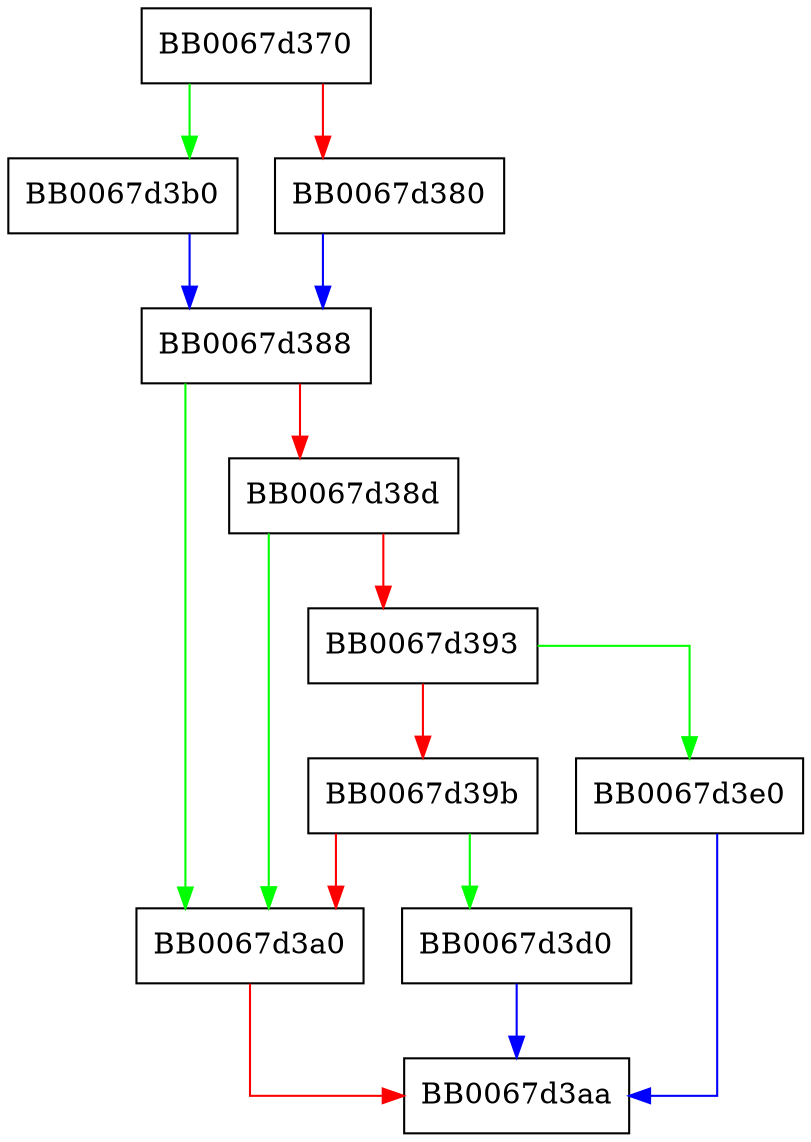 digraph X509_time_adj {
  node [shape="box"];
  graph [splines=ortho];
  BB0067d370 -> BB0067d3b0 [color="green"];
  BB0067d370 -> BB0067d380 [color="red"];
  BB0067d380 -> BB0067d388 [color="blue"];
  BB0067d388 -> BB0067d3a0 [color="green"];
  BB0067d388 -> BB0067d38d [color="red"];
  BB0067d38d -> BB0067d3a0 [color="green"];
  BB0067d38d -> BB0067d393 [color="red"];
  BB0067d393 -> BB0067d3e0 [color="green"];
  BB0067d393 -> BB0067d39b [color="red"];
  BB0067d39b -> BB0067d3d0 [color="green"];
  BB0067d39b -> BB0067d3a0 [color="red"];
  BB0067d3a0 -> BB0067d3aa [color="red"];
  BB0067d3b0 -> BB0067d388 [color="blue"];
  BB0067d3d0 -> BB0067d3aa [color="blue"];
  BB0067d3e0 -> BB0067d3aa [color="blue"];
}